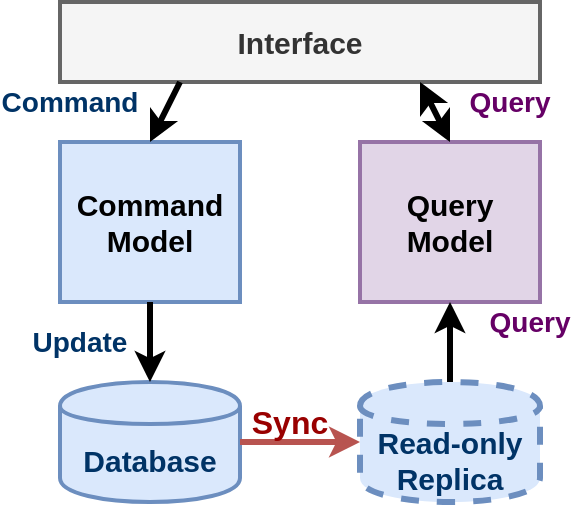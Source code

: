 <mxfile version="13.0.2" type="device"><diagram id="98VKO7Th63TtPPR8zPMv" name="Page-1"><mxGraphModel dx="1535" dy="652" grid="1" gridSize="10" guides="1" tooltips="1" connect="1" arrows="1" fold="1" page="1" pageScale="1" pageWidth="3000" pageHeight="3000" math="0" shadow="0"><root><mxCell id="0"/><mxCell id="1" parent="0"/><mxCell id="KbJRg6UJzITNwR4a61FP-1" value="&lt;font style=&quot;font-size: 15px&quot;&gt;&lt;b&gt;Command Model&lt;/b&gt;&lt;/font&gt;" style="rounded=0;whiteSpace=wrap;html=1;strokeWidth=2;fillColor=#dae8fc;strokeColor=#6c8ebf;" parent="1" vertex="1"><mxGeometry x="440" y="230" width="90" height="80" as="geometry"/></mxCell><mxCell id="KbJRg6UJzITNwR4a61FP-2" value="&lt;font style=&quot;font-size: 15px&quot;&gt;&lt;b&gt;Query&lt;br&gt;Model&lt;/b&gt;&lt;/font&gt;" style="rounded=0;whiteSpace=wrap;html=1;strokeWidth=2;fillColor=#e1d5e7;strokeColor=#9673a6;" parent="1" vertex="1"><mxGeometry x="590" y="230" width="90" height="80" as="geometry"/></mxCell><mxCell id="KbJRg6UJzITNwR4a61FP-3" value="&lt;font style=&quot;font-size: 15px&quot; color=&quot;#003366&quot;&gt;&lt;b&gt;Database&lt;/b&gt;&lt;/font&gt;" style="shape=cylinder;whiteSpace=wrap;html=1;boundedLbl=1;backgroundOutline=1;strokeWidth=2;fillColor=#dae8fc;strokeColor=#6c8ebf;" parent="1" vertex="1"><mxGeometry x="440" y="350" width="90" height="60" as="geometry"/></mxCell><mxCell id="KbJRg6UJzITNwR4a61FP-4" value="&lt;font style=&quot;font-size: 15px&quot;&gt;&lt;b&gt;Interface&lt;/b&gt;&lt;/font&gt;" style="rounded=0;whiteSpace=wrap;html=1;strokeWidth=2;fillColor=#f5f5f5;strokeColor=#666666;fontColor=#333333;" parent="1" vertex="1"><mxGeometry x="440" y="160" width="240" height="40" as="geometry"/></mxCell><mxCell id="KbJRg6UJzITNwR4a61FP-8" value="" style="endArrow=classic;html=1;strokeWidth=3;entryX=0.5;entryY=0;entryDx=0;entryDy=0;targetPerimeterSpacing=-1;endSize=6;exitX=0.25;exitY=1;exitDx=0;exitDy=0;" parent="1" source="KbJRg6UJzITNwR4a61FP-4" target="KbJRg6UJzITNwR4a61FP-1" edge="1"><mxGeometry width="50" height="50" relative="1" as="geometry"><mxPoint x="480" y="200" as="sourcePoint"/><mxPoint x="490" y="440" as="targetPoint"/></mxGeometry></mxCell><mxCell id="KbJRg6UJzITNwR4a61FP-9" value="" style="endArrow=classic;html=1;strokeWidth=3;exitX=0.5;exitY=1;exitDx=0;exitDy=0;jumpSize=6;startSize=6;endSize=6;entryX=0.5;entryY=0;entryDx=0;entryDy=0;" parent="1" source="KbJRg6UJzITNwR4a61FP-1" target="KbJRg6UJzITNwR4a61FP-3" edge="1"><mxGeometry width="50" height="50" relative="1" as="geometry"><mxPoint x="700" y="280" as="sourcePoint"/><mxPoint x="400" y="340" as="targetPoint"/></mxGeometry></mxCell><mxCell id="KbJRg6UJzITNwR4a61FP-10" value="" style="endArrow=classic;html=1;strokeWidth=3;targetPerimeterSpacing=0;endSize=6;exitX=0.5;exitY=0;exitDx=0;exitDy=0;startArrow=classic;startFill=1;entryX=0.75;entryY=1;entryDx=0;entryDy=0;" parent="1" source="KbJRg6UJzITNwR4a61FP-2" target="KbJRg6UJzITNwR4a61FP-4" edge="1"><mxGeometry width="50" height="50" relative="1" as="geometry"><mxPoint x="880" y="160" as="sourcePoint"/><mxPoint x="580" y="200" as="targetPoint"/></mxGeometry></mxCell><mxCell id="KbJRg6UJzITNwR4a61FP-11" value="" style="endArrow=classic;html=1;strokeWidth=3;targetPerimeterSpacing=0;endSize=6;entryX=0.5;entryY=1;entryDx=0;entryDy=0;startArrow=none;startFill=0;exitX=0.5;exitY=0;exitDx=0;exitDy=0;" parent="1" source="ap4ZgtUS1QVbuCMG3fK7-10" target="KbJRg6UJzITNwR4a61FP-2" edge="1"><mxGeometry width="50" height="50" relative="1" as="geometry"><mxPoint x="640" y="350" as="sourcePoint"/><mxPoint x="710" y="290" as="targetPoint"/></mxGeometry></mxCell><mxCell id="KbJRg6UJzITNwR4a61FP-13" value="&lt;span style=&quot;font-size: 14px&quot;&gt;&lt;b&gt;&lt;font color=&quot;#660066&quot;&gt;Query&lt;/font&gt;&lt;/b&gt;&lt;/span&gt;" style="text;html=1;strokeColor=none;fillColor=none;align=center;verticalAlign=middle;whiteSpace=wrap;rounded=0;" parent="1" vertex="1"><mxGeometry x="640" y="200" width="50" height="20" as="geometry"/></mxCell><mxCell id="KbJRg6UJzITNwR4a61FP-14" value="&lt;span style=&quot;font-size: 14px&quot;&gt;&lt;b&gt;&lt;font color=&quot;#003366&quot;&gt;Command&lt;/font&gt;&lt;/b&gt;&lt;/span&gt;" style="text;html=1;strokeColor=none;fillColor=none;align=center;verticalAlign=middle;whiteSpace=wrap;rounded=0;" parent="1" vertex="1"><mxGeometry x="410" y="200" width="70" height="20" as="geometry"/></mxCell><mxCell id="tiGMP3BEcvPDG5rMzMy--5" value="&lt;span style=&quot;font-size: 14px&quot;&gt;&lt;b&gt;&lt;font color=&quot;#660066&quot;&gt;Query&lt;/font&gt;&lt;/b&gt;&lt;/span&gt;" style="text;html=1;strokeColor=none;fillColor=none;align=center;verticalAlign=middle;whiteSpace=wrap;rounded=0;" parent="1" vertex="1"><mxGeometry x="650" y="310" width="50" height="20" as="geometry"/></mxCell><mxCell id="ap4ZgtUS1QVbuCMG3fK7-3" value="&lt;span style=&quot;font-size: 14px&quot;&gt;&lt;b&gt;&lt;font color=&quot;#003366&quot;&gt;Update&lt;/font&gt;&lt;/b&gt;&lt;/span&gt;" style="text;html=1;strokeColor=none;fillColor=none;align=center;verticalAlign=middle;whiteSpace=wrap;rounded=0;" parent="1" vertex="1"><mxGeometry x="420" y="320" width="60" height="20" as="geometry"/></mxCell><mxCell id="ap4ZgtUS1QVbuCMG3fK7-10" value="&lt;font style=&quot;font-size: 15px&quot; color=&quot;#003366&quot;&gt;&lt;b&gt;Read-only&lt;br&gt;Replica&lt;/b&gt;&lt;/font&gt;" style="shape=cylinder;whiteSpace=wrap;html=1;boundedLbl=1;backgroundOutline=1;strokeWidth=3;fillColor=#dae8fc;strokeColor=#6c8ebf;dashed=1;" parent="1" vertex="1"><mxGeometry x="590" y="350" width="90" height="60" as="geometry"/></mxCell><mxCell id="ap4ZgtUS1QVbuCMG3fK7-11" value="" style="endArrow=classic;html=1;strokeWidth=3;exitX=1;exitY=0.5;exitDx=0;exitDy=0;entryX=0;entryY=0.5;entryDx=0;entryDy=0;fillColor=#f8cecc;strokeColor=#b85450;" parent="1" source="KbJRg6UJzITNwR4a61FP-3" target="ap4ZgtUS1QVbuCMG3fK7-10" edge="1"><mxGeometry width="50" height="50" relative="1" as="geometry"><mxPoint x="750" y="360" as="sourcePoint"/><mxPoint x="800" y="310" as="targetPoint"/></mxGeometry></mxCell><mxCell id="ap4ZgtUS1QVbuCMG3fK7-12" value="&lt;font style=&quot;font-size: 16px&quot; color=&quot;#990000&quot;&gt;&lt;b&gt;Sync&lt;/b&gt;&lt;/font&gt;" style="text;html=1;strokeColor=none;fillColor=none;align=center;verticalAlign=middle;whiteSpace=wrap;rounded=0;dashed=1;" parent="1" vertex="1"><mxGeometry x="530" y="360" width="50" height="20" as="geometry"/></mxCell></root></mxGraphModel></diagram></mxfile>